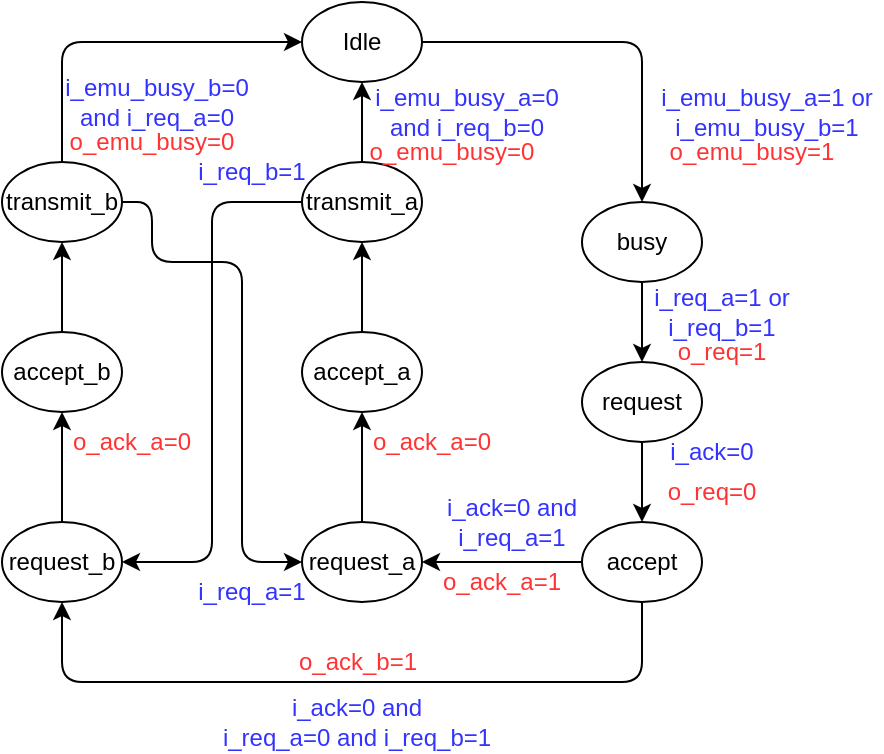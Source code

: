 <mxfile version="28.0.9">
  <diagram name="Page-1" id="Q9V57Ek4HHIVH4oYfWhC">
    <mxGraphModel dx="815" dy="456" grid="1" gridSize="5" guides="1" tooltips="1" connect="1" arrows="1" fold="1" page="1" pageScale="1" pageWidth="850" pageHeight="1100" math="0" shadow="0">
      <root>
        <mxCell id="0" />
        <mxCell id="1" parent="0" />
        <mxCell id="jmWLBJZXI3F7ATh_jPz3-3" style="edgeStyle=orthogonalEdgeStyle;rounded=1;orthogonalLoop=1;jettySize=auto;html=1;exitX=1;exitY=0.5;exitDx=0;exitDy=0;entryX=0.5;entryY=0;entryDx=0;entryDy=0;curved=0;" parent="1" source="jmWLBJZXI3F7ATh_jPz3-1" target="jmWLBJZXI3F7ATh_jPz3-2" edge="1">
          <mxGeometry relative="1" as="geometry" />
        </mxCell>
        <mxCell id="jmWLBJZXI3F7ATh_jPz3-1" value="Idle" style="ellipse;whiteSpace=wrap;html=1;" parent="1" vertex="1">
          <mxGeometry x="200" y="60" width="60" height="40" as="geometry" />
        </mxCell>
        <mxCell id="jmWLBJZXI3F7ATh_jPz3-6" style="edgeStyle=orthogonalEdgeStyle;rounded=0;orthogonalLoop=1;jettySize=auto;html=1;exitX=0.5;exitY=1;exitDx=0;exitDy=0;entryX=0.5;entryY=0;entryDx=0;entryDy=0;" parent="1" source="jmWLBJZXI3F7ATh_jPz3-2" target="jmWLBJZXI3F7ATh_jPz3-5" edge="1">
          <mxGeometry relative="1" as="geometry" />
        </mxCell>
        <mxCell id="jmWLBJZXI3F7ATh_jPz3-2" value="busy" style="ellipse;whiteSpace=wrap;html=1;" parent="1" vertex="1">
          <mxGeometry x="340" y="160" width="60" height="40" as="geometry" />
        </mxCell>
        <mxCell id="jmWLBJZXI3F7ATh_jPz3-4" value="&lt;div&gt;&lt;span style=&quot;color: rgb(51, 51, 255);&quot;&gt;i_req_a=1 or i_req_b=1&lt;/span&gt;&lt;/div&gt;" style="text;html=1;align=center;verticalAlign=middle;whiteSpace=wrap;rounded=0;" parent="1" vertex="1">
          <mxGeometry x="375" y="200" width="70" height="30" as="geometry" />
        </mxCell>
        <mxCell id="jmWLBJZXI3F7ATh_jPz3-10" style="edgeStyle=orthogonalEdgeStyle;rounded=0;orthogonalLoop=1;jettySize=auto;html=1;exitX=0.5;exitY=1;exitDx=0;exitDy=0;entryX=0.5;entryY=0;entryDx=0;entryDy=0;" parent="1" source="jmWLBJZXI3F7ATh_jPz3-5" target="jmWLBJZXI3F7ATh_jPz3-9" edge="1">
          <mxGeometry relative="1" as="geometry" />
        </mxCell>
        <mxCell id="jmWLBJZXI3F7ATh_jPz3-5" value="request" style="ellipse;whiteSpace=wrap;html=1;" parent="1" vertex="1">
          <mxGeometry x="340" y="240" width="60" height="40" as="geometry" />
        </mxCell>
        <mxCell id="jmWLBJZXI3F7ATh_jPz3-7" value="&lt;div&gt;&lt;span style=&quot;color: rgb(51, 51, 255);&quot;&gt;i_emu_busy_a=1 or i_emu_busy_b=1&lt;/span&gt;&lt;/div&gt;" style="text;html=1;align=center;verticalAlign=middle;whiteSpace=wrap;rounded=0;" parent="1" vertex="1">
          <mxGeometry x="375" y="100" width="115" height="30" as="geometry" />
        </mxCell>
        <mxCell id="jmWLBJZXI3F7ATh_jPz3-8" value="&lt;span style=&quot;color: rgb(255, 51, 51);&quot;&gt;o_req=1&lt;/span&gt;" style="text;html=1;align=center;verticalAlign=middle;whiteSpace=wrap;rounded=0;" parent="1" vertex="1">
          <mxGeometry x="380" y="220" width="60" height="30" as="geometry" />
        </mxCell>
        <mxCell id="jmWLBJZXI3F7ATh_jPz3-17" style="edgeStyle=orthogonalEdgeStyle;rounded=0;orthogonalLoop=1;jettySize=auto;html=1;exitX=0;exitY=0.5;exitDx=0;exitDy=0;entryX=1;entryY=0.5;entryDx=0;entryDy=0;" parent="1" source="jmWLBJZXI3F7ATh_jPz3-9" target="jmWLBJZXI3F7ATh_jPz3-13" edge="1">
          <mxGeometry relative="1" as="geometry" />
        </mxCell>
        <mxCell id="jmWLBJZXI3F7ATh_jPz3-32" style="edgeStyle=orthogonalEdgeStyle;rounded=1;orthogonalLoop=1;jettySize=auto;html=1;exitX=0.5;exitY=1;exitDx=0;exitDy=0;entryX=0.5;entryY=1;entryDx=0;entryDy=0;curved=0;" parent="1" source="jmWLBJZXI3F7ATh_jPz3-9" target="jmWLBJZXI3F7ATh_jPz3-25" edge="1">
          <mxGeometry relative="1" as="geometry">
            <Array as="points">
              <mxPoint x="370" y="400" />
              <mxPoint x="80" y="400" />
            </Array>
          </mxGeometry>
        </mxCell>
        <mxCell id="jmWLBJZXI3F7ATh_jPz3-9" value="accept" style="ellipse;whiteSpace=wrap;html=1;" parent="1" vertex="1">
          <mxGeometry x="340" y="320" width="60" height="40" as="geometry" />
        </mxCell>
        <mxCell id="jmWLBJZXI3F7ATh_jPz3-11" value="&lt;div&gt;&lt;span style=&quot;color: rgb(51, 51, 255);&quot;&gt;i_ack=0&lt;/span&gt;&lt;/div&gt;" style="text;html=1;align=center;verticalAlign=middle;whiteSpace=wrap;rounded=0;" parent="1" vertex="1">
          <mxGeometry x="370" y="270" width="70" height="30" as="geometry" />
        </mxCell>
        <mxCell id="jmWLBJZXI3F7ATh_jPz3-12" value="&lt;span style=&quot;color: rgb(255, 51, 51);&quot;&gt;o_req=0&lt;/span&gt;" style="text;html=1;align=center;verticalAlign=middle;whiteSpace=wrap;rounded=0;" parent="1" vertex="1">
          <mxGeometry x="375" y="290" width="60" height="30" as="geometry" />
        </mxCell>
        <mxCell id="jmWLBJZXI3F7ATh_jPz3-20" style="edgeStyle=orthogonalEdgeStyle;rounded=0;orthogonalLoop=1;jettySize=auto;html=1;exitX=0.5;exitY=0;exitDx=0;exitDy=0;entryX=0.5;entryY=1;entryDx=0;entryDy=0;" parent="1" source="jmWLBJZXI3F7ATh_jPz3-13" target="jmWLBJZXI3F7ATh_jPz3-14" edge="1">
          <mxGeometry relative="1" as="geometry" />
        </mxCell>
        <mxCell id="jmWLBJZXI3F7ATh_jPz3-13" value="request_a" style="ellipse;whiteSpace=wrap;html=1;" parent="1" vertex="1">
          <mxGeometry x="200" y="320" width="60" height="40" as="geometry" />
        </mxCell>
        <mxCell id="jmWLBJZXI3F7ATh_jPz3-22" style="edgeStyle=orthogonalEdgeStyle;rounded=0;orthogonalLoop=1;jettySize=auto;html=1;exitX=0.5;exitY=0;exitDx=0;exitDy=0;entryX=0.5;entryY=1;entryDx=0;entryDy=0;" parent="1" source="jmWLBJZXI3F7ATh_jPz3-14" target="jmWLBJZXI3F7ATh_jPz3-15" edge="1">
          <mxGeometry relative="1" as="geometry" />
        </mxCell>
        <mxCell id="jmWLBJZXI3F7ATh_jPz3-14" value="accept_a" style="ellipse;whiteSpace=wrap;html=1;" parent="1" vertex="1">
          <mxGeometry x="200" y="225" width="60" height="40" as="geometry" />
        </mxCell>
        <mxCell id="jmWLBJZXI3F7ATh_jPz3-34" style="edgeStyle=orthogonalEdgeStyle;rounded=0;orthogonalLoop=1;jettySize=auto;html=1;exitX=0.5;exitY=0;exitDx=0;exitDy=0;entryX=0.5;entryY=1;entryDx=0;entryDy=0;" parent="1" source="jmWLBJZXI3F7ATh_jPz3-15" target="jmWLBJZXI3F7ATh_jPz3-1" edge="1">
          <mxGeometry relative="1" as="geometry" />
        </mxCell>
        <mxCell id="jmWLBJZXI3F7ATh_jPz3-42" style="edgeStyle=orthogonalEdgeStyle;rounded=1;orthogonalLoop=1;jettySize=auto;html=1;exitX=0;exitY=0.5;exitDx=0;exitDy=0;entryX=1;entryY=0.5;entryDx=0;entryDy=0;curved=0;" parent="1" source="jmWLBJZXI3F7ATh_jPz3-15" target="jmWLBJZXI3F7ATh_jPz3-25" edge="1">
          <mxGeometry relative="1" as="geometry" />
        </mxCell>
        <mxCell id="jmWLBJZXI3F7ATh_jPz3-15" value="transmit_a" style="ellipse;whiteSpace=wrap;html=1;" parent="1" vertex="1">
          <mxGeometry x="200" y="140" width="60" height="40" as="geometry" />
        </mxCell>
        <mxCell id="jmWLBJZXI3F7ATh_jPz3-18" value="&lt;div&gt;&lt;span style=&quot;color: rgb(51, 51, 255);&quot;&gt;i_ack=0 and i_req_a=1&lt;/span&gt;&lt;/div&gt;" style="text;html=1;align=center;verticalAlign=middle;whiteSpace=wrap;rounded=0;" parent="1" vertex="1">
          <mxGeometry x="270" y="305" width="70" height="30" as="geometry" />
        </mxCell>
        <mxCell id="jmWLBJZXI3F7ATh_jPz3-19" value="&lt;span style=&quot;color: rgb(255, 51, 51);&quot;&gt;o_ack_a=1&lt;/span&gt;" style="text;html=1;align=center;verticalAlign=middle;whiteSpace=wrap;rounded=0;" parent="1" vertex="1">
          <mxGeometry x="270" y="335" width="60" height="30" as="geometry" />
        </mxCell>
        <mxCell id="jmWLBJZXI3F7ATh_jPz3-21" value="&lt;span style=&quot;color: rgb(255, 51, 51);&quot;&gt;o_ack_a=0&lt;/span&gt;" style="text;html=1;align=center;verticalAlign=middle;whiteSpace=wrap;rounded=0;" parent="1" vertex="1">
          <mxGeometry x="235" y="265" width="60" height="30" as="geometry" />
        </mxCell>
        <mxCell id="jmWLBJZXI3F7ATh_jPz3-24" style="edgeStyle=orthogonalEdgeStyle;rounded=0;orthogonalLoop=1;jettySize=auto;html=1;exitX=0.5;exitY=0;exitDx=0;exitDy=0;entryX=0.5;entryY=1;entryDx=0;entryDy=0;" parent="1" source="jmWLBJZXI3F7ATh_jPz3-25" target="jmWLBJZXI3F7ATh_jPz3-27" edge="1">
          <mxGeometry relative="1" as="geometry" />
        </mxCell>
        <mxCell id="jmWLBJZXI3F7ATh_jPz3-25" value="request_b" style="ellipse;whiteSpace=wrap;html=1;" parent="1" vertex="1">
          <mxGeometry x="50" y="320" width="60" height="40" as="geometry" />
        </mxCell>
        <mxCell id="jmWLBJZXI3F7ATh_jPz3-26" style="edgeStyle=orthogonalEdgeStyle;rounded=0;orthogonalLoop=1;jettySize=auto;html=1;exitX=0.5;exitY=0;exitDx=0;exitDy=0;entryX=0.5;entryY=1;entryDx=0;entryDy=0;" parent="1" source="jmWLBJZXI3F7ATh_jPz3-27" target="jmWLBJZXI3F7ATh_jPz3-28" edge="1">
          <mxGeometry relative="1" as="geometry" />
        </mxCell>
        <mxCell id="jmWLBJZXI3F7ATh_jPz3-27" value="accept_b" style="ellipse;whiteSpace=wrap;html=1;" parent="1" vertex="1">
          <mxGeometry x="50" y="225" width="60" height="40" as="geometry" />
        </mxCell>
        <mxCell id="jmWLBJZXI3F7ATh_jPz3-36" style="edgeStyle=orthogonalEdgeStyle;rounded=1;orthogonalLoop=1;jettySize=auto;html=1;exitX=0.5;exitY=0;exitDx=0;exitDy=0;entryX=0;entryY=0.5;entryDx=0;entryDy=0;curved=0;" parent="1" source="jmWLBJZXI3F7ATh_jPz3-28" target="jmWLBJZXI3F7ATh_jPz3-1" edge="1">
          <mxGeometry relative="1" as="geometry" />
        </mxCell>
        <mxCell id="jmWLBJZXI3F7ATh_jPz3-44" style="edgeStyle=orthogonalEdgeStyle;rounded=1;orthogonalLoop=1;jettySize=auto;html=1;exitX=1;exitY=0.5;exitDx=0;exitDy=0;entryX=0;entryY=0.5;entryDx=0;entryDy=0;curved=0;" parent="1" source="jmWLBJZXI3F7ATh_jPz3-28" target="jmWLBJZXI3F7ATh_jPz3-13" edge="1">
          <mxGeometry relative="1" as="geometry">
            <Array as="points">
              <mxPoint x="125" y="160" />
              <mxPoint x="125" y="190" />
              <mxPoint x="170" y="190" />
              <mxPoint x="170" y="340" />
            </Array>
          </mxGeometry>
        </mxCell>
        <mxCell id="jmWLBJZXI3F7ATh_jPz3-28" value="transmit_b" style="ellipse;whiteSpace=wrap;html=1;" parent="1" vertex="1">
          <mxGeometry x="50" y="140" width="60" height="40" as="geometry" />
        </mxCell>
        <mxCell id="jmWLBJZXI3F7ATh_jPz3-30" value="&lt;span style=&quot;color: rgb(255, 51, 51);&quot;&gt;o_ack_a=0&lt;/span&gt;" style="text;html=1;align=center;verticalAlign=middle;whiteSpace=wrap;rounded=0;" parent="1" vertex="1">
          <mxGeometry x="85" y="265" width="60" height="30" as="geometry" />
        </mxCell>
        <mxCell id="jmWLBJZXI3F7ATh_jPz3-33" value="&lt;div&gt;&lt;span style=&quot;color: rgb(51, 51, 255);&quot;&gt;i_ack=0 and&lt;/span&gt;&lt;/div&gt;&lt;div&gt;&lt;span style=&quot;color: rgb(51, 51, 255);&quot;&gt;i_req_a=0 and i_req_b=1&lt;/span&gt;&lt;/div&gt;" style="text;html=1;align=center;verticalAlign=middle;whiteSpace=wrap;rounded=0;" parent="1" vertex="1">
          <mxGeometry x="150" y="405" width="155" height="30" as="geometry" />
        </mxCell>
        <mxCell id="jmWLBJZXI3F7ATh_jPz3-35" value="&lt;div&gt;&lt;span style=&quot;color: rgb(51, 51, 255);&quot;&gt;i_emu_busy_a=0 and i_req_b=0&lt;/span&gt;&lt;/div&gt;" style="text;html=1;align=center;verticalAlign=middle;whiteSpace=wrap;rounded=0;" parent="1" vertex="1">
          <mxGeometry x="245" y="100" width="75" height="30" as="geometry" />
        </mxCell>
        <mxCell id="jmWLBJZXI3F7ATh_jPz3-37" value="&lt;div&gt;&lt;span style=&quot;color: rgb(51, 51, 255);&quot;&gt;i_emu_busy_b=0 and i_req_a=0&lt;/span&gt;&lt;/div&gt;" style="text;html=1;align=center;verticalAlign=middle;whiteSpace=wrap;rounded=0;" parent="1" vertex="1">
          <mxGeometry x="90" y="95" width="75" height="30" as="geometry" />
        </mxCell>
        <mxCell id="jmWLBJZXI3F7ATh_jPz3-38" value="&lt;span style=&quot;color: rgb(255, 51, 51);&quot;&gt;o_ack_b=1&lt;/span&gt;" style="text;html=1;align=center;verticalAlign=middle;whiteSpace=wrap;rounded=0;" parent="1" vertex="1">
          <mxGeometry x="197.5" y="375" width="60" height="30" as="geometry" />
        </mxCell>
        <mxCell id="jmWLBJZXI3F7ATh_jPz3-43" value="&lt;div&gt;&lt;span style=&quot;color: rgb(51, 51, 255);&quot;&gt;i_req_b=1&lt;/span&gt;&lt;/div&gt;" style="text;html=1;align=center;verticalAlign=middle;whiteSpace=wrap;rounded=0;" parent="1" vertex="1">
          <mxGeometry x="140" y="130" width="70" height="30" as="geometry" />
        </mxCell>
        <mxCell id="jmWLBJZXI3F7ATh_jPz3-46" value="&lt;div&gt;&lt;span style=&quot;color: rgb(51, 51, 255);&quot;&gt;i_req_a=1&lt;/span&gt;&lt;/div&gt;" style="text;html=1;align=center;verticalAlign=middle;whiteSpace=wrap;rounded=0;" parent="1" vertex="1">
          <mxGeometry x="140" y="340" width="70" height="30" as="geometry" />
        </mxCell>
        <mxCell id="2AJupHSL8D0RB7-54-FI-1" value="&lt;span style=&quot;color: rgb(255, 51, 51);&quot;&gt;o_emu_busy=0&lt;/span&gt;" style="text;html=1;align=center;verticalAlign=middle;whiteSpace=wrap;rounded=0;" vertex="1" parent="1">
          <mxGeometry x="245" y="120" width="60" height="30" as="geometry" />
        </mxCell>
        <mxCell id="2AJupHSL8D0RB7-54-FI-2" value="&lt;span style=&quot;color: rgb(255, 51, 51);&quot;&gt;o_emu_busy=0&lt;/span&gt;" style="text;html=1;align=center;verticalAlign=middle;whiteSpace=wrap;rounded=0;" vertex="1" parent="1">
          <mxGeometry x="95" y="115" width="60" height="30" as="geometry" />
        </mxCell>
        <mxCell id="2AJupHSL8D0RB7-54-FI-3" value="&lt;span style=&quot;color: rgb(255, 51, 51);&quot;&gt;o_emu_busy=1&lt;/span&gt;" style="text;html=1;align=center;verticalAlign=middle;whiteSpace=wrap;rounded=0;" vertex="1" parent="1">
          <mxGeometry x="395" y="120" width="60" height="30" as="geometry" />
        </mxCell>
      </root>
    </mxGraphModel>
  </diagram>
</mxfile>
